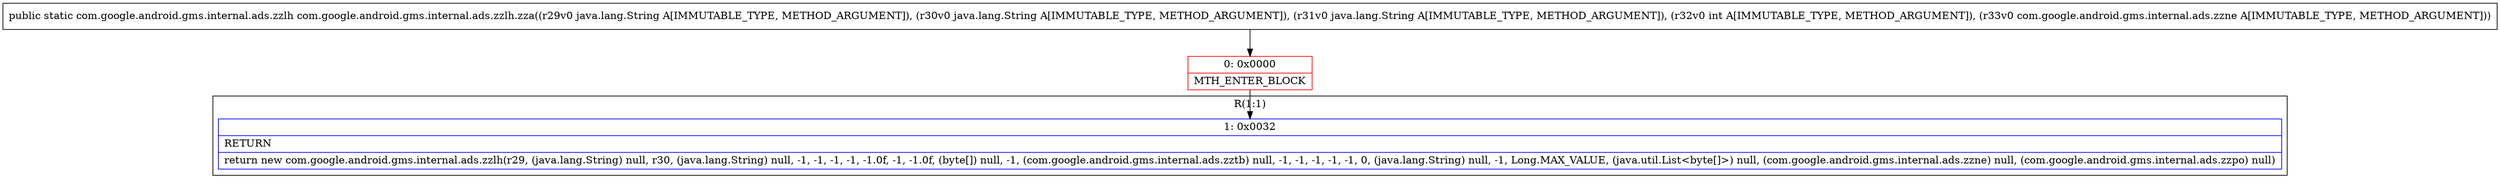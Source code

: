 digraph "CFG forcom.google.android.gms.internal.ads.zzlh.zza(Ljava\/lang\/String;Ljava\/lang\/String;Ljava\/lang\/String;ILcom\/google\/android\/gms\/internal\/ads\/zzne;)Lcom\/google\/android\/gms\/internal\/ads\/zzlh;" {
subgraph cluster_Region_2110037520 {
label = "R(1:1)";
node [shape=record,color=blue];
Node_1 [shape=record,label="{1\:\ 0x0032|RETURN\l|return new com.google.android.gms.internal.ads.zzlh(r29, (java.lang.String) null, r30, (java.lang.String) null, \-1, \-1, \-1, \-1, \-1.0f, \-1, \-1.0f, (byte[]) null, \-1, (com.google.android.gms.internal.ads.zztb) null, \-1, \-1, \-1, \-1, \-1, 0, (java.lang.String) null, \-1, Long.MAX_VALUE, (java.util.List\<byte[]\>) null, (com.google.android.gms.internal.ads.zzne) null, (com.google.android.gms.internal.ads.zzpo) null)\l}"];
}
Node_0 [shape=record,color=red,label="{0\:\ 0x0000|MTH_ENTER_BLOCK\l}"];
MethodNode[shape=record,label="{public static com.google.android.gms.internal.ads.zzlh com.google.android.gms.internal.ads.zzlh.zza((r29v0 java.lang.String A[IMMUTABLE_TYPE, METHOD_ARGUMENT]), (r30v0 java.lang.String A[IMMUTABLE_TYPE, METHOD_ARGUMENT]), (r31v0 java.lang.String A[IMMUTABLE_TYPE, METHOD_ARGUMENT]), (r32v0 int A[IMMUTABLE_TYPE, METHOD_ARGUMENT]), (r33v0 com.google.android.gms.internal.ads.zzne A[IMMUTABLE_TYPE, METHOD_ARGUMENT])) }"];
MethodNode -> Node_0;
Node_0 -> Node_1;
}

